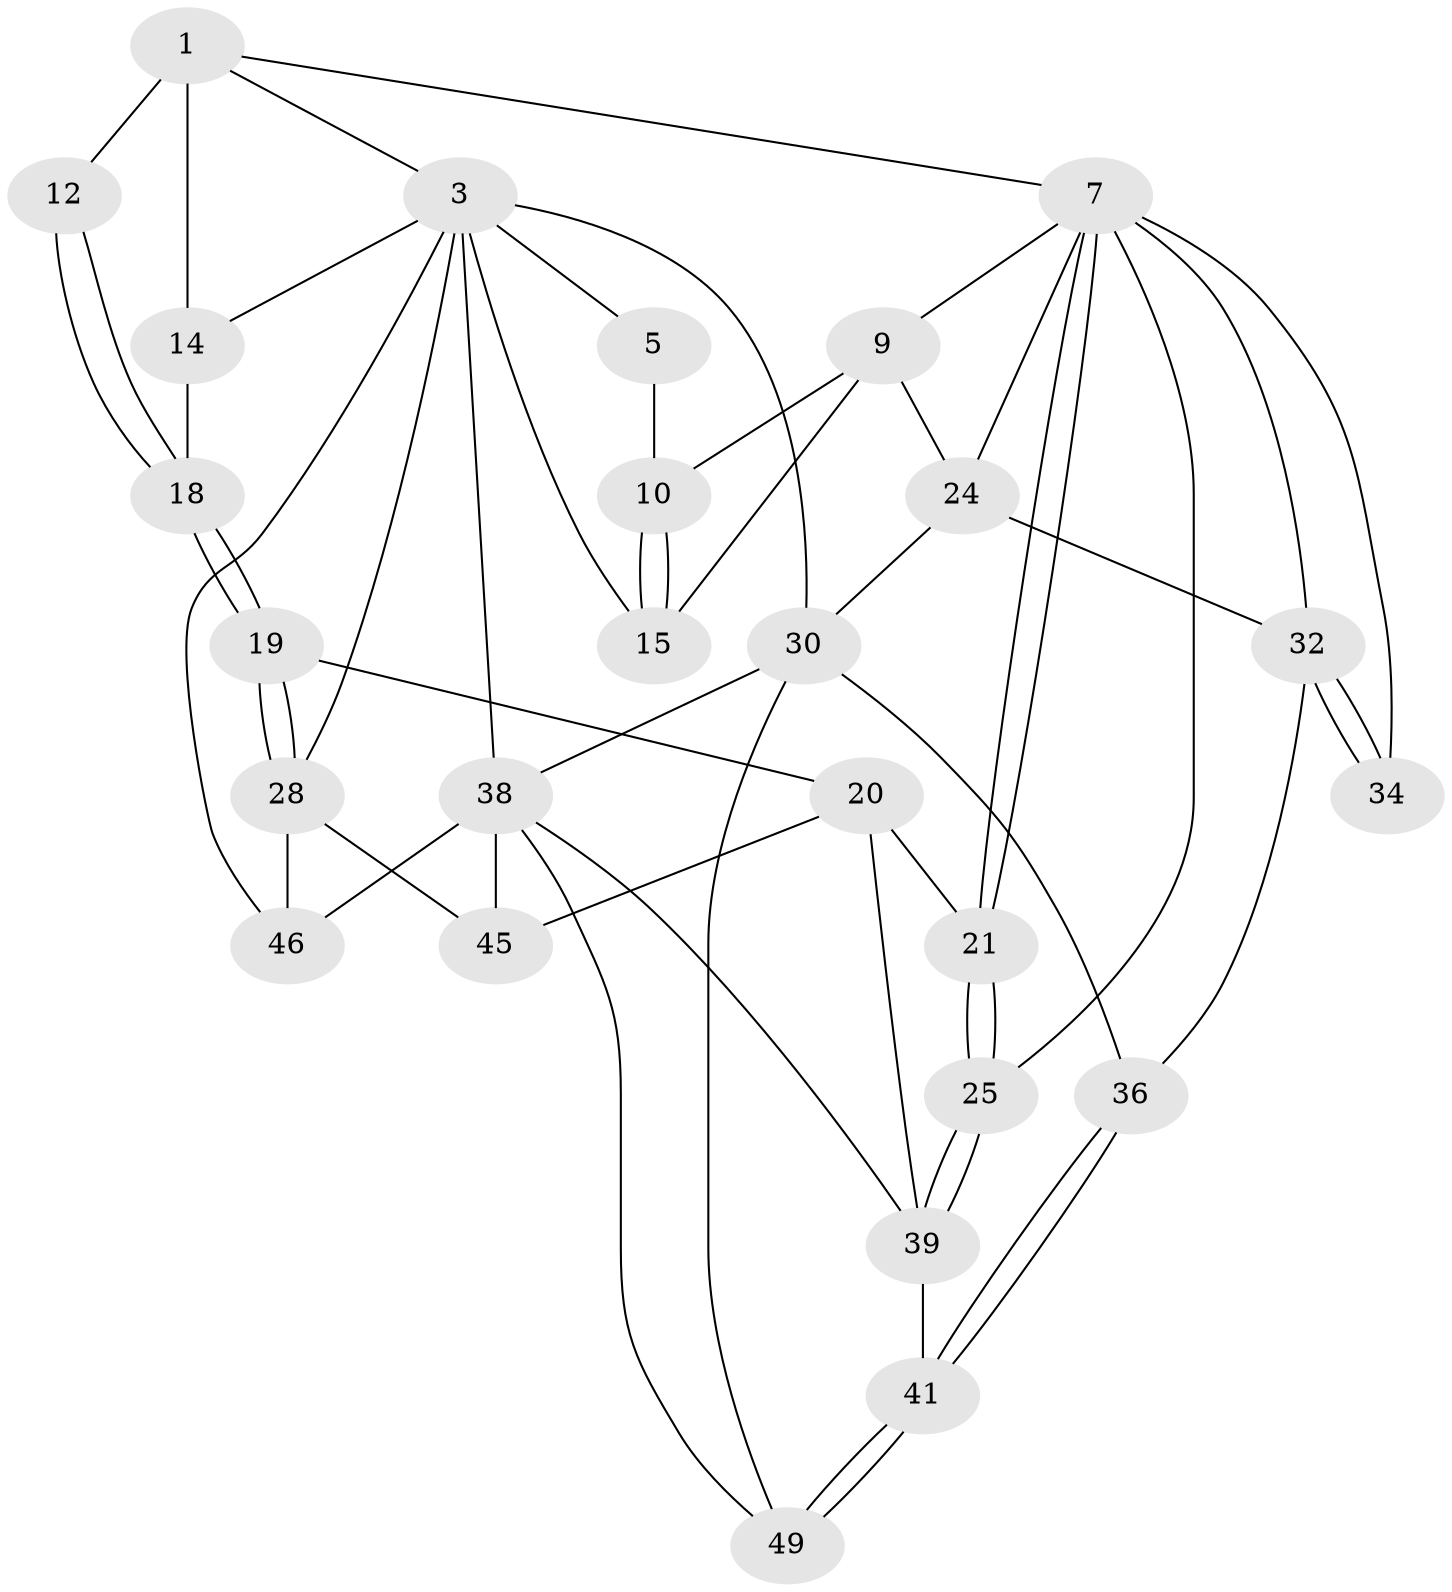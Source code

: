 // original degree distribution, {3: 0.038461538461538464, 4: 0.23076923076923078, 6: 0.19230769230769232, 5: 0.5384615384615384}
// Generated by graph-tools (version 1.1) at 2025/17/03/09/25 04:17:22]
// undirected, 26 vertices, 58 edges
graph export_dot {
graph [start="1"]
  node [color=gray90,style=filled];
  1 [pos="+0.6099951636902251+0",super="+6+2"];
  3 [pos="+1+0",super="+4+13"];
  5 [pos="+0.25956233439010906+0"];
  7 [pos="+0.5469115212056048+0.23566413740678438",super="+8"];
  9 [pos="+0.3154284482829419+0.114830771471301",super="+17"];
  10 [pos="+0.2873053021525848+0.08476089610445295"];
  12 [pos="+0.7367805261802949+0.23005302392701857"];
  14 [pos="+1+0.25789181641301534"];
  15 [pos="+0+0.29314681805373505"];
  18 [pos="+0.8693447796526265+0.30494128345109567"];
  19 [pos="+0.7904381862045536+0.5791427516178863"];
  20 [pos="+0.7405306026077954+0.5782272534859634",super="+42"];
  21 [pos="+0.6120493684718812+0.5344298202456998"];
  24 [pos="+0.2057896503976065+0.3729978934375409",super="+29"];
  25 [pos="+0.47482742313760384+0.6209681600127522"];
  28 [pos="+0.8409528710069483+0.6144986342623393",super="+44"];
  30 [pos="+0+0.6470109065728189",super="+31+37"];
  32 [pos="+0.24089372911825707+0.447699623323261",super="+33"];
  34 [pos="+0.3974760306053514+0.5921599703067987"];
  36 [pos="+0.23243614420271577+0.8024537309794282"];
  38 [pos="+0+1",super="+47+50"];
  39 [pos="+0.47238355034451573+0.6705294232975572",super="+43+40"];
  41 [pos="+0.2904158576573461+0.8510916355955915"];
  45 [pos="+0.7499896451387147+1"];
  46 [pos="+1+0.7715213454935274"];
  49 [pos="+0+1"];
  1 -- 12 [weight=2];
  1 -- 7;
  1 -- 3;
  1 -- 14;
  3 -- 5;
  3 -- 38 [weight=2];
  3 -- 30;
  3 -- 15;
  3 -- 28;
  3 -- 46;
  3 -- 14;
  5 -- 10;
  7 -- 21;
  7 -- 21;
  7 -- 32;
  7 -- 34;
  7 -- 24;
  7 -- 9;
  7 -- 25;
  9 -- 10;
  9 -- 24;
  9 -- 15;
  10 -- 15;
  10 -- 15;
  12 -- 18;
  12 -- 18;
  14 -- 18;
  18 -- 19;
  18 -- 19;
  19 -- 20;
  19 -- 28;
  19 -- 28;
  20 -- 21;
  20 -- 45;
  20 -- 39;
  21 -- 25;
  21 -- 25;
  24 -- 30;
  24 -- 32;
  25 -- 39;
  25 -- 39;
  28 -- 45;
  28 -- 46;
  30 -- 38;
  30 -- 49;
  30 -- 36;
  32 -- 34 [weight=2];
  32 -- 34;
  32 -- 36;
  36 -- 41;
  36 -- 41;
  38 -- 45;
  38 -- 46;
  38 -- 49;
  38 -- 39;
  39 -- 41;
  41 -- 49;
  41 -- 49;
}
